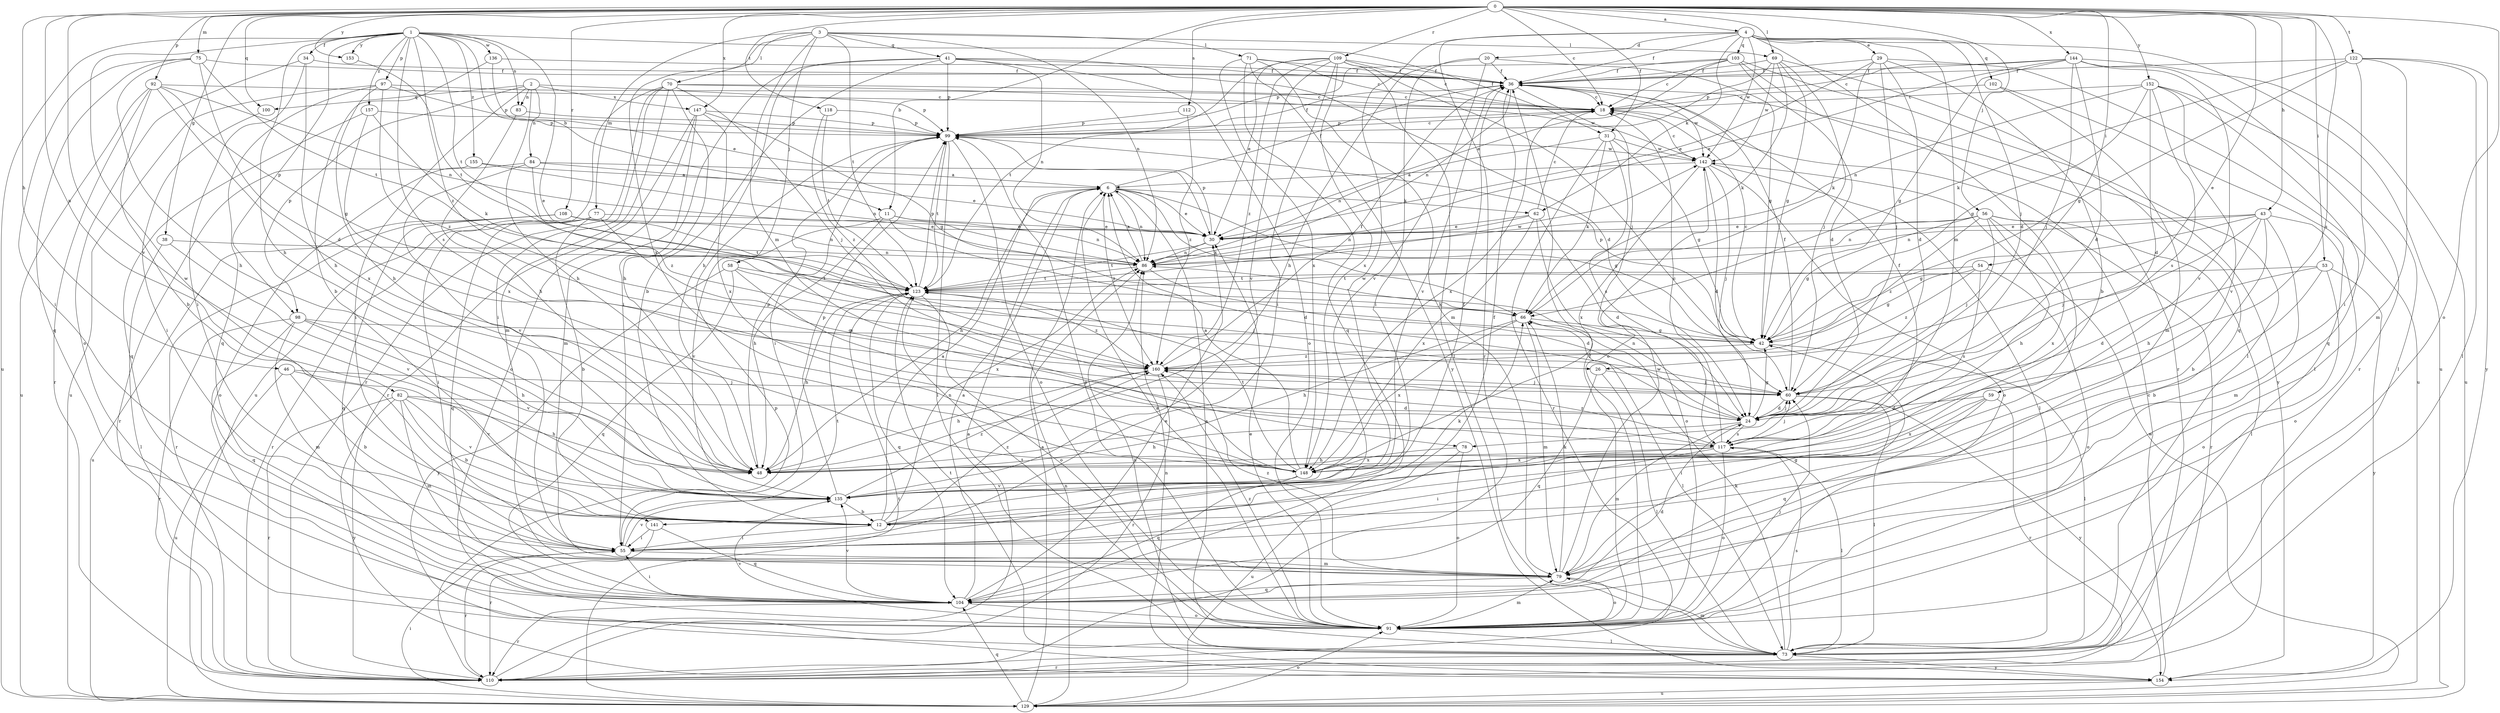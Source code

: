 strict digraph  {
0;
1;
2;
3;
4;
6;
11;
12;
18;
20;
24;
26;
29;
30;
31;
34;
36;
38;
41;
42;
43;
46;
48;
53;
54;
55;
56;
58;
59;
60;
62;
66;
69;
70;
71;
73;
75;
77;
78;
79;
82;
83;
84;
86;
91;
92;
97;
98;
99;
100;
102;
103;
104;
108;
109;
110;
112;
117;
118;
122;
123;
129;
135;
136;
141;
142;
144;
147;
148;
152;
153;
154;
155;
157;
160;
0 -> 4  [label=a];
0 -> 11  [label=b];
0 -> 18  [label=c];
0 -> 26  [label=e];
0 -> 31  [label=f];
0 -> 38  [label=g];
0 -> 43  [label=h];
0 -> 46  [label=h];
0 -> 53  [label=i];
0 -> 54  [label=i];
0 -> 56  [label=j];
0 -> 69  [label=l];
0 -> 75  [label=m];
0 -> 82  [label=n];
0 -> 91  [label=o];
0 -> 92  [label=p];
0 -> 100  [label=q];
0 -> 108  [label=r];
0 -> 109  [label=r];
0 -> 112  [label=s];
0 -> 117  [label=s];
0 -> 118  [label=t];
0 -> 122  [label=t];
0 -> 135  [label=v];
0 -> 144  [label=x];
0 -> 147  [label=x];
0 -> 152  [label=y];
0 -> 153  [label=y];
1 -> 11  [label=b];
1 -> 26  [label=e];
1 -> 31  [label=f];
1 -> 34  [label=f];
1 -> 48  [label=h];
1 -> 83  [label=n];
1 -> 97  [label=p];
1 -> 98  [label=p];
1 -> 117  [label=s];
1 -> 123  [label=t];
1 -> 129  [label=u];
1 -> 136  [label=w];
1 -> 141  [label=w];
1 -> 153  [label=y];
1 -> 155  [label=z];
1 -> 157  [label=z];
1 -> 160  [label=z];
2 -> 48  [label=h];
2 -> 55  [label=i];
2 -> 83  [label=n];
2 -> 84  [label=n];
2 -> 98  [label=p];
2 -> 99  [label=p];
2 -> 100  [label=q];
2 -> 147  [label=x];
3 -> 41  [label=g];
3 -> 58  [label=j];
3 -> 69  [label=l];
3 -> 70  [label=l];
3 -> 71  [label=l];
3 -> 77  [label=m];
3 -> 78  [label=m];
3 -> 86  [label=n];
3 -> 123  [label=t];
3 -> 148  [label=x];
4 -> 20  [label=d];
4 -> 24  [label=d];
4 -> 29  [label=e];
4 -> 36  [label=f];
4 -> 59  [label=j];
4 -> 62  [label=k];
4 -> 78  [label=m];
4 -> 102  [label=q];
4 -> 103  [label=q];
4 -> 110  [label=r];
4 -> 129  [label=u];
4 -> 141  [label=w];
4 -> 142  [label=w];
6 -> 30  [label=e];
6 -> 36  [label=f];
6 -> 42  [label=g];
6 -> 48  [label=h];
6 -> 62  [label=k];
6 -> 66  [label=k];
6 -> 86  [label=n];
6 -> 160  [label=z];
11 -> 24  [label=d];
11 -> 30  [label=e];
11 -> 48  [label=h];
11 -> 86  [label=n];
11 -> 135  [label=v];
12 -> 6  [label=a];
12 -> 36  [label=f];
12 -> 55  [label=i];
12 -> 66  [label=k];
12 -> 86  [label=n];
12 -> 160  [label=z];
18 -> 99  [label=p];
18 -> 148  [label=x];
20 -> 36  [label=f];
20 -> 42  [label=g];
20 -> 48  [label=h];
20 -> 55  [label=i];
20 -> 135  [label=v];
24 -> 42  [label=g];
24 -> 48  [label=h];
24 -> 60  [label=j];
24 -> 79  [label=m];
24 -> 86  [label=n];
24 -> 117  [label=s];
26 -> 60  [label=j];
26 -> 73  [label=l];
26 -> 104  [label=q];
29 -> 12  [label=b];
29 -> 24  [label=d];
29 -> 30  [label=e];
29 -> 36  [label=f];
29 -> 60  [label=j];
29 -> 66  [label=k];
29 -> 129  [label=u];
30 -> 86  [label=n];
30 -> 99  [label=p];
30 -> 123  [label=t];
31 -> 42  [label=g];
31 -> 66  [label=k];
31 -> 86  [label=n];
31 -> 110  [label=r];
31 -> 117  [label=s];
31 -> 142  [label=w];
34 -> 36  [label=f];
34 -> 48  [label=h];
34 -> 55  [label=i];
34 -> 91  [label=o];
36 -> 18  [label=c];
36 -> 86  [label=n];
36 -> 91  [label=o];
36 -> 135  [label=v];
36 -> 142  [label=w];
36 -> 154  [label=y];
38 -> 73  [label=l];
38 -> 86  [label=n];
38 -> 135  [label=v];
41 -> 12  [label=b];
41 -> 24  [label=d];
41 -> 36  [label=f];
41 -> 48  [label=h];
41 -> 55  [label=i];
41 -> 86  [label=n];
41 -> 91  [label=o];
41 -> 99  [label=p];
42 -> 18  [label=c];
42 -> 73  [label=l];
42 -> 99  [label=p];
42 -> 160  [label=z];
43 -> 12  [label=b];
43 -> 30  [label=e];
43 -> 42  [label=g];
43 -> 48  [label=h];
43 -> 60  [label=j];
43 -> 79  [label=m];
43 -> 86  [label=n];
43 -> 91  [label=o];
46 -> 12  [label=b];
46 -> 60  [label=j];
46 -> 129  [label=u];
46 -> 135  [label=v];
48 -> 99  [label=p];
53 -> 12  [label=b];
53 -> 24  [label=d];
53 -> 91  [label=o];
53 -> 123  [label=t];
53 -> 154  [label=y];
54 -> 42  [label=g];
54 -> 91  [label=o];
54 -> 117  [label=s];
54 -> 123  [label=t];
54 -> 160  [label=z];
55 -> 36  [label=f];
55 -> 79  [label=m];
55 -> 110  [label=r];
55 -> 123  [label=t];
55 -> 135  [label=v];
56 -> 30  [label=e];
56 -> 42  [label=g];
56 -> 48  [label=h];
56 -> 60  [label=j];
56 -> 73  [label=l];
56 -> 86  [label=n];
56 -> 110  [label=r];
56 -> 148  [label=x];
56 -> 160  [label=z];
58 -> 60  [label=j];
58 -> 104  [label=q];
58 -> 123  [label=t];
58 -> 148  [label=x];
58 -> 154  [label=y];
59 -> 24  [label=d];
59 -> 55  [label=i];
59 -> 104  [label=q];
59 -> 110  [label=r];
59 -> 148  [label=x];
60 -> 24  [label=d];
60 -> 36  [label=f];
60 -> 73  [label=l];
60 -> 154  [label=y];
62 -> 18  [label=c];
62 -> 24  [label=d];
62 -> 30  [label=e];
62 -> 86  [label=n];
62 -> 91  [label=o];
62 -> 148  [label=x];
66 -> 42  [label=g];
66 -> 48  [label=h];
66 -> 73  [label=l];
66 -> 79  [label=m];
66 -> 148  [label=x];
69 -> 36  [label=f];
69 -> 42  [label=g];
69 -> 60  [label=j];
69 -> 66  [label=k];
69 -> 99  [label=p];
69 -> 104  [label=q];
69 -> 142  [label=w];
70 -> 18  [label=c];
70 -> 48  [label=h];
70 -> 55  [label=i];
70 -> 60  [label=j];
70 -> 79  [label=m];
70 -> 110  [label=r];
70 -> 129  [label=u];
70 -> 142  [label=w];
71 -> 18  [label=c];
71 -> 36  [label=f];
71 -> 79  [label=m];
71 -> 104  [label=q];
71 -> 148  [label=x];
71 -> 154  [label=y];
73 -> 6  [label=a];
73 -> 66  [label=k];
73 -> 79  [label=m];
73 -> 86  [label=n];
73 -> 110  [label=r];
73 -> 117  [label=s];
73 -> 123  [label=t];
73 -> 154  [label=y];
75 -> 24  [label=d];
75 -> 36  [label=f];
75 -> 48  [label=h];
75 -> 55  [label=i];
75 -> 104  [label=q];
75 -> 123  [label=t];
77 -> 12  [label=b];
77 -> 30  [label=e];
77 -> 55  [label=i];
77 -> 104  [label=q];
77 -> 110  [label=r];
77 -> 117  [label=s];
78 -> 91  [label=o];
78 -> 129  [label=u];
78 -> 148  [label=x];
79 -> 42  [label=g];
79 -> 66  [label=k];
79 -> 91  [label=o];
79 -> 104  [label=q];
79 -> 142  [label=w];
79 -> 160  [label=z];
82 -> 12  [label=b];
82 -> 24  [label=d];
82 -> 48  [label=h];
82 -> 79  [label=m];
82 -> 110  [label=r];
82 -> 135  [label=v];
82 -> 154  [label=y];
83 -> 48  [label=h];
83 -> 99  [label=p];
84 -> 6  [label=a];
84 -> 30  [label=e];
84 -> 91  [label=o];
84 -> 135  [label=v];
84 -> 160  [label=z];
86 -> 6  [label=a];
86 -> 24  [label=d];
86 -> 123  [label=t];
91 -> 6  [label=a];
91 -> 30  [label=e];
91 -> 36  [label=f];
91 -> 60  [label=j];
91 -> 73  [label=l];
91 -> 79  [label=m];
91 -> 99  [label=p];
91 -> 123  [label=t];
91 -> 135  [label=v];
91 -> 160  [label=z];
92 -> 12  [label=b];
92 -> 18  [label=c];
92 -> 42  [label=g];
92 -> 86  [label=n];
92 -> 110  [label=r];
92 -> 129  [label=u];
92 -> 148  [label=x];
97 -> 18  [label=c];
97 -> 48  [label=h];
97 -> 99  [label=p];
97 -> 104  [label=q];
97 -> 129  [label=u];
97 -> 160  [label=z];
98 -> 42  [label=g];
98 -> 48  [label=h];
98 -> 79  [label=m];
98 -> 104  [label=q];
98 -> 110  [label=r];
98 -> 135  [label=v];
99 -> 18  [label=c];
99 -> 36  [label=f];
99 -> 55  [label=i];
99 -> 73  [label=l];
99 -> 91  [label=o];
99 -> 123  [label=t];
99 -> 142  [label=w];
100 -> 55  [label=i];
102 -> 18  [label=c];
102 -> 73  [label=l];
102 -> 79  [label=m];
103 -> 18  [label=c];
103 -> 24  [label=d];
103 -> 30  [label=e];
103 -> 36  [label=f];
103 -> 73  [label=l];
103 -> 99  [label=p];
103 -> 110  [label=r];
104 -> 6  [label=a];
104 -> 24  [label=d];
104 -> 30  [label=e];
104 -> 55  [label=i];
104 -> 91  [label=o];
104 -> 110  [label=r];
104 -> 135  [label=v];
108 -> 30  [label=e];
108 -> 86  [label=n];
108 -> 104  [label=q];
108 -> 110  [label=r];
108 -> 123  [label=t];
108 -> 129  [label=u];
109 -> 18  [label=c];
109 -> 30  [label=e];
109 -> 36  [label=f];
109 -> 55  [label=i];
109 -> 60  [label=j];
109 -> 73  [label=l];
109 -> 123  [label=t];
109 -> 135  [label=v];
109 -> 148  [label=x];
109 -> 160  [label=z];
110 -> 6  [label=a];
110 -> 99  [label=p];
112 -> 99  [label=p];
112 -> 160  [label=z];
117 -> 18  [label=c];
117 -> 36  [label=f];
117 -> 48  [label=h];
117 -> 55  [label=i];
117 -> 60  [label=j];
117 -> 73  [label=l];
117 -> 91  [label=o];
117 -> 148  [label=x];
117 -> 160  [label=z];
118 -> 99  [label=p];
118 -> 123  [label=t];
118 -> 160  [label=z];
122 -> 36  [label=f];
122 -> 42  [label=g];
122 -> 55  [label=i];
122 -> 66  [label=k];
122 -> 73  [label=l];
122 -> 79  [label=m];
122 -> 154  [label=y];
123 -> 48  [label=h];
123 -> 66  [label=k];
123 -> 91  [label=o];
123 -> 99  [label=p];
123 -> 104  [label=q];
123 -> 142  [label=w];
123 -> 160  [label=z];
129 -> 6  [label=a];
129 -> 55  [label=i];
129 -> 86  [label=n];
129 -> 91  [label=o];
129 -> 104  [label=q];
129 -> 123  [label=t];
129 -> 142  [label=w];
135 -> 12  [label=b];
135 -> 99  [label=p];
135 -> 160  [label=z];
136 -> 12  [label=b];
136 -> 30  [label=e];
136 -> 36  [label=f];
141 -> 55  [label=i];
141 -> 104  [label=q];
141 -> 110  [label=r];
142 -> 6  [label=a];
142 -> 18  [label=c];
142 -> 24  [label=d];
142 -> 60  [label=j];
142 -> 73  [label=l];
142 -> 91  [label=o];
142 -> 148  [label=x];
144 -> 18  [label=c];
144 -> 24  [label=d];
144 -> 30  [label=e];
144 -> 36  [label=f];
144 -> 42  [label=g];
144 -> 60  [label=j];
144 -> 110  [label=r];
144 -> 129  [label=u];
144 -> 135  [label=v];
147 -> 42  [label=g];
147 -> 79  [label=m];
147 -> 91  [label=o];
147 -> 99  [label=p];
147 -> 110  [label=r];
147 -> 148  [label=x];
148 -> 6  [label=a];
148 -> 104  [label=q];
148 -> 123  [label=t];
148 -> 135  [label=v];
152 -> 18  [label=c];
152 -> 24  [label=d];
152 -> 42  [label=g];
152 -> 73  [label=l];
152 -> 86  [label=n];
152 -> 104  [label=q];
152 -> 117  [label=s];
152 -> 135  [label=v];
153 -> 123  [label=t];
154 -> 18  [label=c];
154 -> 86  [label=n];
154 -> 129  [label=u];
155 -> 6  [label=a];
155 -> 86  [label=n];
155 -> 110  [label=r];
157 -> 66  [label=k];
157 -> 99  [label=p];
157 -> 104  [label=q];
157 -> 148  [label=x];
160 -> 36  [label=f];
160 -> 48  [label=h];
160 -> 60  [label=j];
160 -> 110  [label=r];
}
